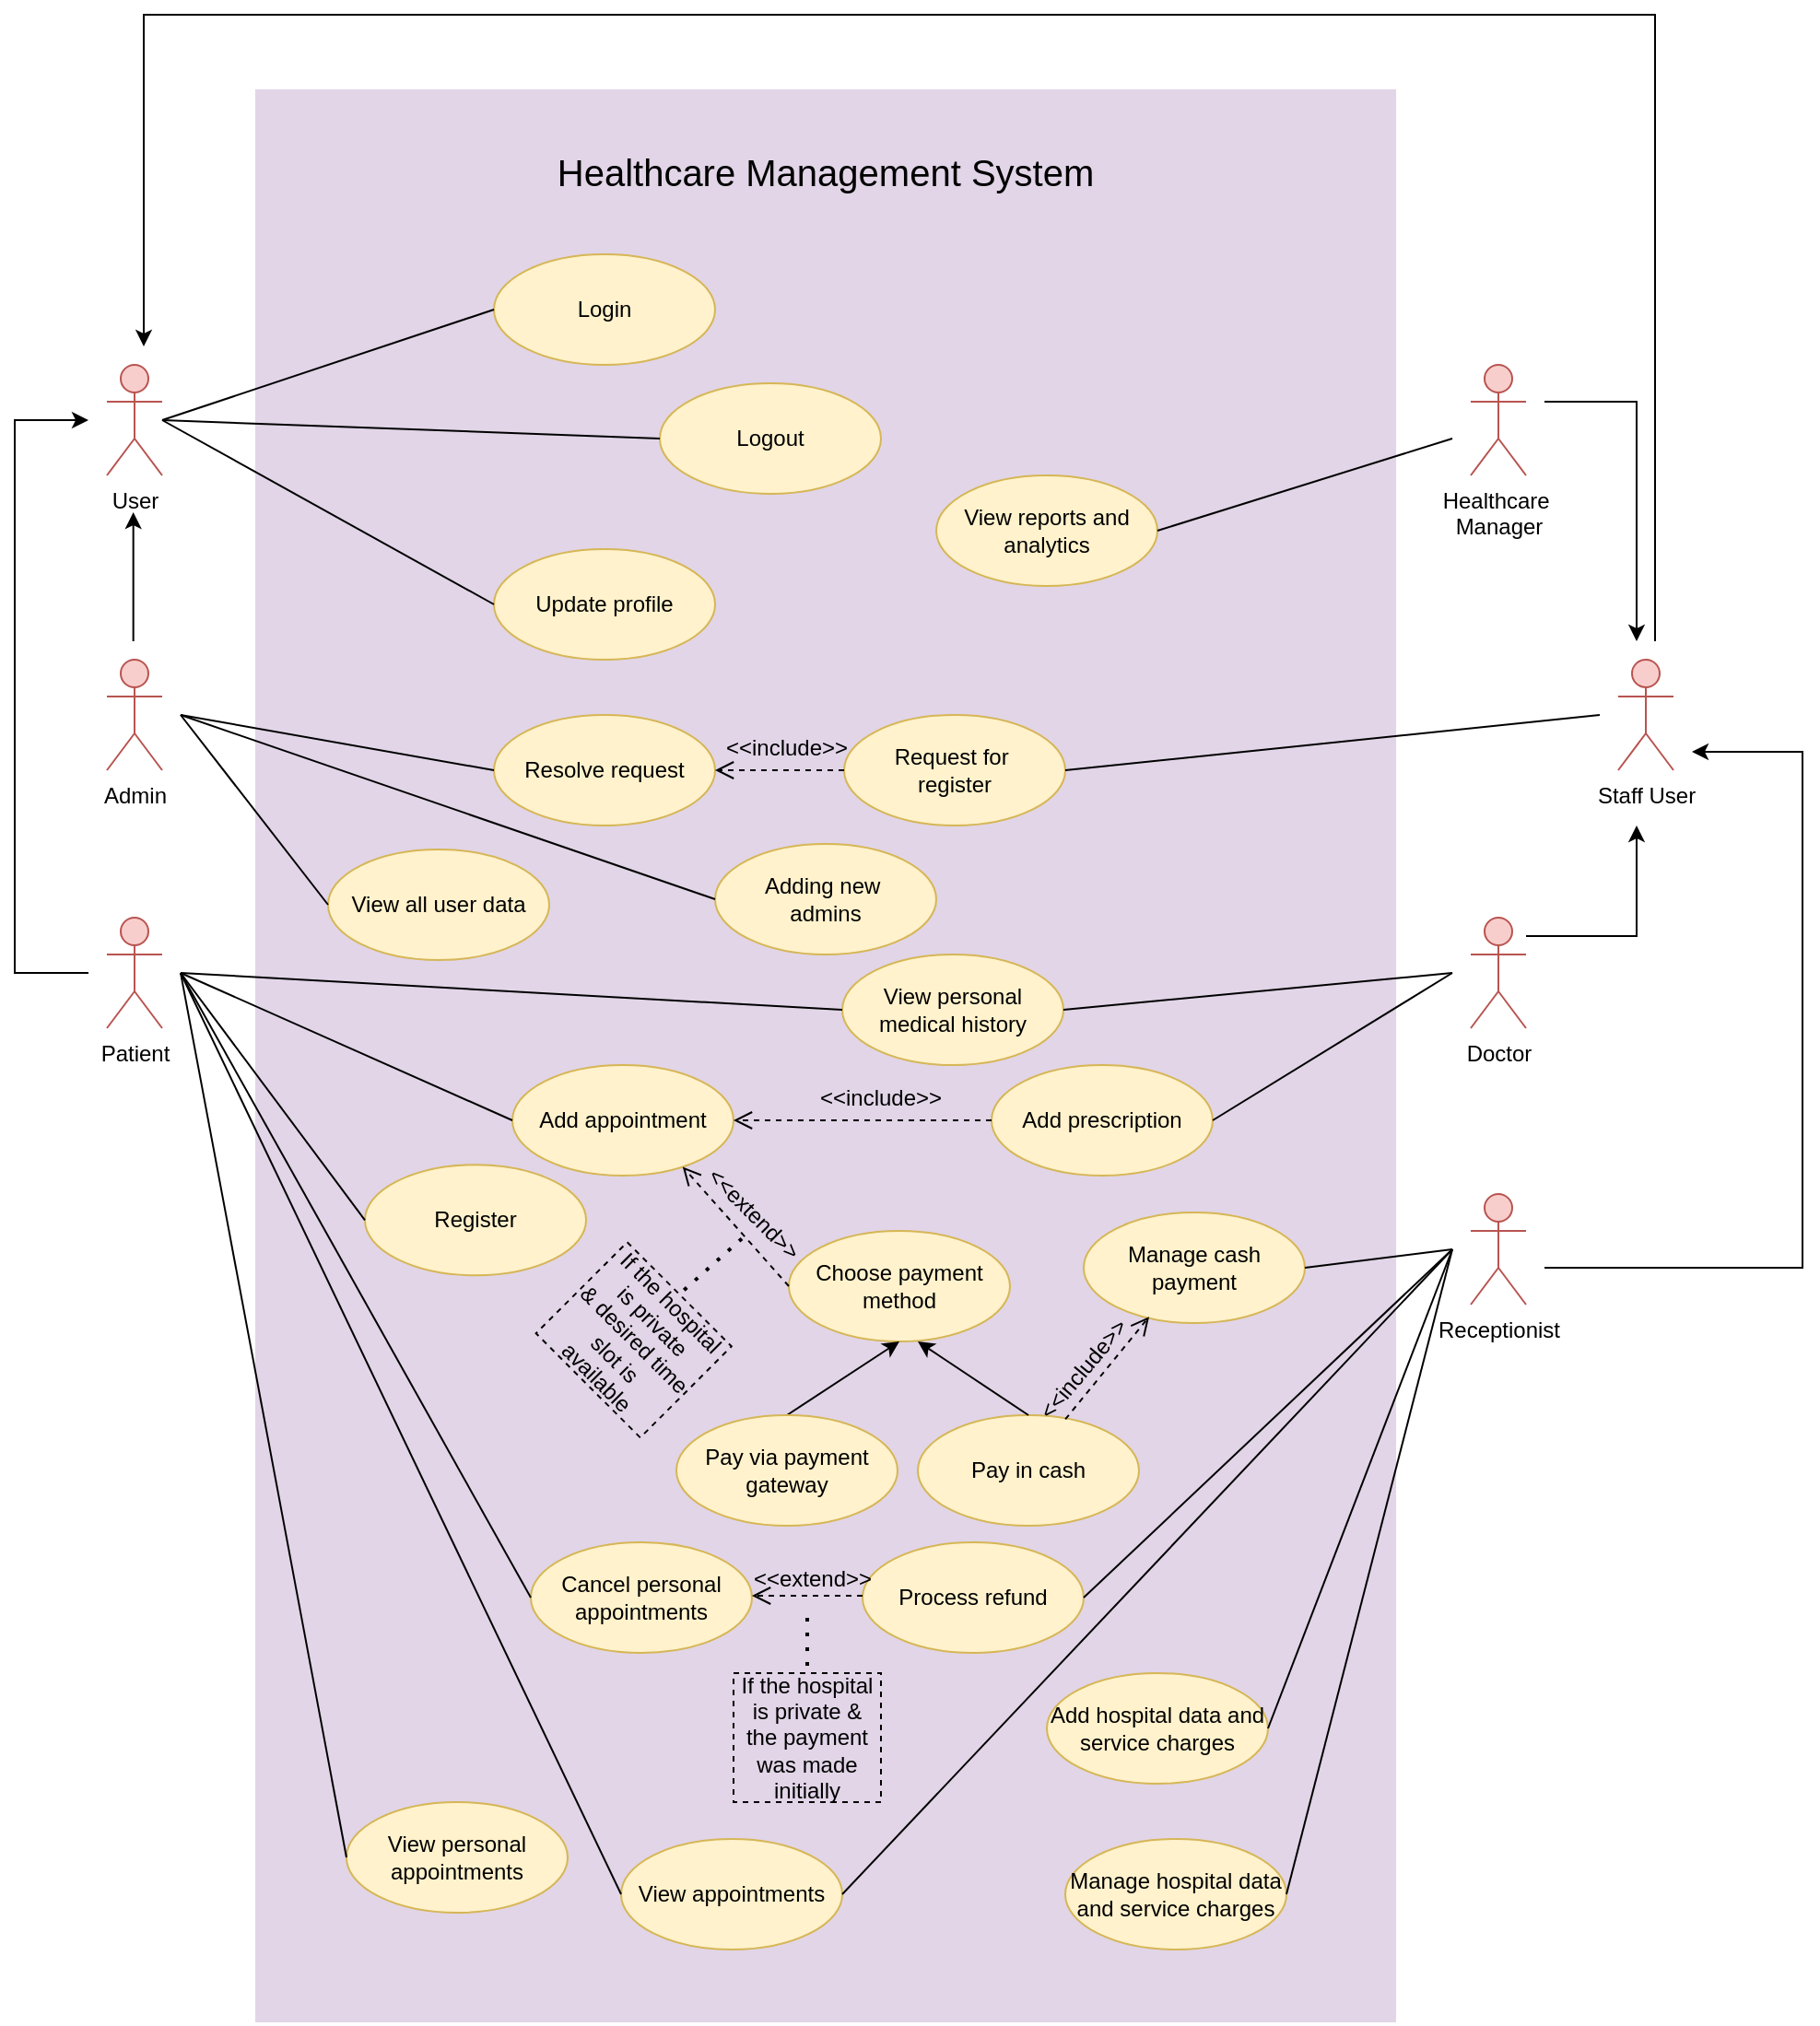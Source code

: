 <mxfile version="24.4.0" type="device">
  <diagram name="Page-1" id="v6H_yYatDB-NajqB6iEE">
    <mxGraphModel dx="2587" dy="958" grid="1" gridSize="10" guides="1" tooltips="1" connect="1" arrows="1" fold="1" page="1" pageScale="1" pageWidth="850" pageHeight="1100" math="0" shadow="0">
      <root>
        <mxCell id="0" />
        <mxCell id="1" parent="0" />
        <mxCell id="wTjUlb8jR-apnW_w9-XR-1" value="" style="rounded=0;whiteSpace=wrap;html=1;fillColor=#e1d5e7;strokeColor=#FFFFFF;" vertex="1" parent="1">
          <mxGeometry x="100" y="80" width="620" height="1050" as="geometry" />
        </mxCell>
        <mxCell id="wTjUlb8jR-apnW_w9-XR-2" value="&lt;font size=&quot;1&quot; style=&quot;&quot;&gt;&lt;span style=&quot;font-size: 20px;&quot;&gt;Healthcare Management System&lt;/span&gt;&lt;/font&gt;" style="text;html=1;align=center;verticalAlign=middle;whiteSpace=wrap;rounded=0;glass=0;" vertex="1" parent="1">
          <mxGeometry x="250" y="110" width="320" height="30" as="geometry" />
        </mxCell>
        <mxCell id="wTjUlb8jR-apnW_w9-XR-3" value="Admin" style="shape=umlActor;verticalLabelPosition=bottom;verticalAlign=top;html=1;outlineConnect=0;fillColor=#f8cecc;strokeColor=#b85450;" vertex="1" parent="1">
          <mxGeometry x="20" y="390" width="30" height="60" as="geometry" />
        </mxCell>
        <mxCell id="wTjUlb8jR-apnW_w9-XR-5" value="Healthcare&amp;nbsp;&lt;div&gt;Manager&lt;div&gt;&lt;br&gt;&lt;/div&gt;&lt;/div&gt;" style="shape=umlActor;verticalLabelPosition=bottom;verticalAlign=top;html=1;outlineConnect=0;fillColor=#f8cecc;strokeColor=#b85450;" vertex="1" parent="1">
          <mxGeometry x="760" y="230" width="30" height="60" as="geometry" />
        </mxCell>
        <mxCell id="wTjUlb8jR-apnW_w9-XR-6" value="Patient&lt;div&gt;&lt;br&gt;&lt;/div&gt;" style="shape=umlActor;verticalLabelPosition=bottom;verticalAlign=top;html=1;outlineConnect=0;fillColor=#f8cecc;strokeColor=#b85450;" vertex="1" parent="1">
          <mxGeometry x="20" y="530" width="30" height="60" as="geometry" />
        </mxCell>
        <mxCell id="wTjUlb8jR-apnW_w9-XR-7" value="&lt;div&gt;Doctor&lt;/div&gt;" style="shape=umlActor;verticalLabelPosition=bottom;verticalAlign=top;html=1;outlineConnect=0;fillColor=#f8cecc;strokeColor=#b85450;" vertex="1" parent="1">
          <mxGeometry x="760" y="530" width="30" height="60" as="geometry" />
        </mxCell>
        <mxCell id="wTjUlb8jR-apnW_w9-XR-8" value="&lt;div&gt;Receptionist&lt;/div&gt;" style="shape=umlActor;verticalLabelPosition=bottom;verticalAlign=top;html=1;outlineConnect=0;fillColor=#f8cecc;strokeColor=#b85450;" vertex="1" parent="1">
          <mxGeometry x="760" y="680" width="30" height="60" as="geometry" />
        </mxCell>
        <mxCell id="wTjUlb8jR-apnW_w9-XR-17" value="Staff User" style="shape=umlActor;verticalLabelPosition=bottom;verticalAlign=top;html=1;outlineConnect=0;fillColor=#f8cecc;strokeColor=#b85450;" vertex="1" parent="1">
          <mxGeometry x="840" y="390" width="30" height="60" as="geometry" />
        </mxCell>
        <mxCell id="wTjUlb8jR-apnW_w9-XR-22" value="User" style="shape=umlActor;verticalLabelPosition=bottom;verticalAlign=top;html=1;outlineConnect=0;fillColor=#f8cecc;strokeColor=#b85450;" vertex="1" parent="1">
          <mxGeometry x="20" y="230" width="30" height="60" as="geometry" />
        </mxCell>
        <mxCell id="wTjUlb8jR-apnW_w9-XR-25" value="Login" style="ellipse;whiteSpace=wrap;html=1;fillColor=#fff2cc;strokeColor=#d6b656;" vertex="1" parent="1">
          <mxGeometry x="230" y="170" width="120" height="60" as="geometry" />
        </mxCell>
        <mxCell id="wTjUlb8jR-apnW_w9-XR-26" value="Logout" style="ellipse;whiteSpace=wrap;html=1;fillColor=#fff2cc;strokeColor=#d6b656;" vertex="1" parent="1">
          <mxGeometry x="320" y="240" width="120" height="60" as="geometry" />
        </mxCell>
        <mxCell id="wTjUlb8jR-apnW_w9-XR-27" value="" style="endArrow=none;html=1;rounded=0;entryX=0;entryY=0.5;entryDx=0;entryDy=0;" edge="1" parent="1" target="wTjUlb8jR-apnW_w9-XR-25">
          <mxGeometry width="50" height="50" relative="1" as="geometry">
            <mxPoint x="50" y="260" as="sourcePoint" />
            <mxPoint x="400" y="400" as="targetPoint" />
          </mxGeometry>
        </mxCell>
        <mxCell id="wTjUlb8jR-apnW_w9-XR-28" value="" style="endArrow=none;html=1;rounded=0;entryX=0;entryY=0.5;entryDx=0;entryDy=0;" edge="1" parent="1" target="wTjUlb8jR-apnW_w9-XR-26">
          <mxGeometry width="50" height="50" relative="1" as="geometry">
            <mxPoint x="50" y="260" as="sourcePoint" />
            <mxPoint x="240" y="210" as="targetPoint" />
          </mxGeometry>
        </mxCell>
        <mxCell id="wTjUlb8jR-apnW_w9-XR-34" value="" style="endArrow=classic;html=1;rounded=0;" edge="1" parent="1">
          <mxGeometry width="50" height="50" relative="1" as="geometry">
            <mxPoint x="800" y="250" as="sourcePoint" />
            <mxPoint x="850" y="380" as="targetPoint" />
            <Array as="points">
              <mxPoint x="850" y="250" />
            </Array>
          </mxGeometry>
        </mxCell>
        <mxCell id="wTjUlb8jR-apnW_w9-XR-35" value="" style="endArrow=classic;html=1;rounded=0;" edge="1" parent="1">
          <mxGeometry width="50" height="50" relative="1" as="geometry">
            <mxPoint x="790" y="540" as="sourcePoint" />
            <mxPoint x="850" y="480" as="targetPoint" />
            <Array as="points">
              <mxPoint x="850" y="540" />
            </Array>
          </mxGeometry>
        </mxCell>
        <mxCell id="wTjUlb8jR-apnW_w9-XR-36" value="" style="endArrow=classic;html=1;rounded=0;" edge="1" parent="1">
          <mxGeometry width="50" height="50" relative="1" as="geometry">
            <mxPoint x="800" y="720" as="sourcePoint" />
            <mxPoint x="880" y="440" as="targetPoint" />
            <Array as="points">
              <mxPoint x="940" y="720" />
              <mxPoint x="940" y="440" />
            </Array>
          </mxGeometry>
        </mxCell>
        <mxCell id="wTjUlb8jR-apnW_w9-XR-37" value="" style="endArrow=classic;html=1;rounded=0;" edge="1" parent="1">
          <mxGeometry width="50" height="50" relative="1" as="geometry">
            <mxPoint x="34.33" y="380" as="sourcePoint" />
            <mxPoint x="34.33" y="310" as="targetPoint" />
            <Array as="points" />
          </mxGeometry>
        </mxCell>
        <mxCell id="wTjUlb8jR-apnW_w9-XR-38" value="" style="endArrow=classic;html=1;rounded=0;" edge="1" parent="1">
          <mxGeometry width="50" height="50" relative="1" as="geometry">
            <mxPoint x="10" y="560" as="sourcePoint" />
            <mxPoint x="10" y="260" as="targetPoint" />
            <Array as="points">
              <mxPoint x="-30" y="560" />
              <mxPoint x="-30" y="260" />
            </Array>
          </mxGeometry>
        </mxCell>
        <mxCell id="wTjUlb8jR-apnW_w9-XR-41" value="Register" style="ellipse;whiteSpace=wrap;html=1;fillColor=#fff2cc;strokeColor=#d6b656;" vertex="1" parent="1">
          <mxGeometry x="160" y="664.14" width="120" height="60" as="geometry" />
        </mxCell>
        <mxCell id="wTjUlb8jR-apnW_w9-XR-42" value="" style="endArrow=none;html=1;rounded=0;entryX=0;entryY=0.5;entryDx=0;entryDy=0;" edge="1" parent="1" target="wTjUlb8jR-apnW_w9-XR-41">
          <mxGeometry width="50" height="50" relative="1" as="geometry">
            <mxPoint x="60" y="560" as="sourcePoint" />
            <mxPoint x="400" y="400" as="targetPoint" />
          </mxGeometry>
        </mxCell>
        <mxCell id="wTjUlb8jR-apnW_w9-XR-43" value="Request for&amp;nbsp;&lt;div&gt;register&lt;/div&gt;" style="ellipse;whiteSpace=wrap;html=1;fillColor=#fff2cc;strokeColor=#d6b656;" vertex="1" parent="1">
          <mxGeometry x="420" y="420" width="120" height="60" as="geometry" />
        </mxCell>
        <mxCell id="wTjUlb8jR-apnW_w9-XR-44" value="" style="endArrow=none;html=1;rounded=0;exitX=1;exitY=0.5;exitDx=0;exitDy=0;" edge="1" parent="1" source="wTjUlb8jR-apnW_w9-XR-43">
          <mxGeometry width="50" height="50" relative="1" as="geometry">
            <mxPoint x="350" y="430" as="sourcePoint" />
            <mxPoint x="830" y="420" as="targetPoint" />
          </mxGeometry>
        </mxCell>
        <mxCell id="wTjUlb8jR-apnW_w9-XR-45" value="View personal medical history" style="ellipse;whiteSpace=wrap;html=1;fillColor=#fff2cc;strokeColor=#d6b656;" vertex="1" parent="1">
          <mxGeometry x="419" y="550" width="120" height="60" as="geometry" />
        </mxCell>
        <mxCell id="wTjUlb8jR-apnW_w9-XR-46" value="" style="endArrow=none;html=1;rounded=0;entryX=0;entryY=0.5;entryDx=0;entryDy=0;" edge="1" parent="1" target="wTjUlb8jR-apnW_w9-XR-45">
          <mxGeometry width="50" height="50" relative="1" as="geometry">
            <mxPoint x="60" y="560" as="sourcePoint" />
            <mxPoint x="400" y="510" as="targetPoint" />
          </mxGeometry>
        </mxCell>
        <mxCell id="wTjUlb8jR-apnW_w9-XR-47" value="" style="endArrow=none;html=1;rounded=0;exitX=1;exitY=0.5;exitDx=0;exitDy=0;" edge="1" parent="1" source="wTjUlb8jR-apnW_w9-XR-45">
          <mxGeometry width="50" height="50" relative="1" as="geometry">
            <mxPoint x="350" y="560" as="sourcePoint" />
            <mxPoint x="750" y="560" as="targetPoint" />
          </mxGeometry>
        </mxCell>
        <mxCell id="wTjUlb8jR-apnW_w9-XR-48" value="View appointments" style="ellipse;whiteSpace=wrap;html=1;fillColor=#fff2cc;strokeColor=#d6b656;" vertex="1" parent="1">
          <mxGeometry x="299" y="1030" width="120" height="60" as="geometry" />
        </mxCell>
        <mxCell id="wTjUlb8jR-apnW_w9-XR-49" value="" style="endArrow=none;html=1;rounded=0;entryX=0;entryY=0.5;entryDx=0;entryDy=0;" edge="1" parent="1" target="wTjUlb8jR-apnW_w9-XR-48">
          <mxGeometry width="50" height="50" relative="1" as="geometry">
            <mxPoint x="60" y="560" as="sourcePoint" />
            <mxPoint x="450" y="480" as="targetPoint" />
          </mxGeometry>
        </mxCell>
        <mxCell id="wTjUlb8jR-apnW_w9-XR-50" value="" style="endArrow=none;html=1;rounded=0;exitX=1;exitY=0.5;exitDx=0;exitDy=0;" edge="1" parent="1" source="wTjUlb8jR-apnW_w9-XR-48">
          <mxGeometry width="50" height="50" relative="1" as="geometry">
            <mxPoint x="400" y="530" as="sourcePoint" />
            <mxPoint x="750" y="710" as="targetPoint" />
          </mxGeometry>
        </mxCell>
        <mxCell id="wTjUlb8jR-apnW_w9-XR-51" value="Update profile" style="ellipse;whiteSpace=wrap;html=1;fillColor=#fff2cc;strokeColor=#d6b656;" vertex="1" parent="1">
          <mxGeometry x="230" y="330" width="120" height="60" as="geometry" />
        </mxCell>
        <mxCell id="wTjUlb8jR-apnW_w9-XR-52" value="" style="endArrow=none;html=1;rounded=0;exitX=0;exitY=0.5;exitDx=0;exitDy=0;" edge="1" parent="1" source="wTjUlb8jR-apnW_w9-XR-51">
          <mxGeometry width="50" height="50" relative="1" as="geometry">
            <mxPoint x="400" y="780" as="sourcePoint" />
            <mxPoint x="50" y="260" as="targetPoint" />
          </mxGeometry>
        </mxCell>
        <mxCell id="wTjUlb8jR-apnW_w9-XR-53" value="" style="endArrow=classic;html=1;rounded=0;" edge="1" parent="1">
          <mxGeometry width="50" height="50" relative="1" as="geometry">
            <mxPoint x="860" y="380" as="sourcePoint" />
            <mxPoint x="40" y="220" as="targetPoint" />
            <Array as="points">
              <mxPoint x="860" y="40" />
              <mxPoint x="440" y="40" />
              <mxPoint x="40" y="40" />
            </Array>
          </mxGeometry>
        </mxCell>
        <mxCell id="wTjUlb8jR-apnW_w9-XR-56" value="Add appointment" style="ellipse;whiteSpace=wrap;html=1;fillColor=#fff2cc;strokeColor=#d6b656;" vertex="1" parent="1">
          <mxGeometry x="240" y="610" width="120" height="60" as="geometry" />
        </mxCell>
        <mxCell id="wTjUlb8jR-apnW_w9-XR-57" value="Cancel personal appointments" style="ellipse;whiteSpace=wrap;html=1;fillColor=#fff2cc;strokeColor=#d6b656;" vertex="1" parent="1">
          <mxGeometry x="250" y="869" width="120" height="60" as="geometry" />
        </mxCell>
        <mxCell id="wTjUlb8jR-apnW_w9-XR-58" value="View personal appointments" style="ellipse;whiteSpace=wrap;html=1;fillColor=#fff2cc;strokeColor=#d6b656;" vertex="1" parent="1">
          <mxGeometry x="150" y="1010" width="120" height="60" as="geometry" />
        </mxCell>
        <mxCell id="wTjUlb8jR-apnW_w9-XR-59" value="" style="endArrow=none;html=1;rounded=0;entryX=0;entryY=0.5;entryDx=0;entryDy=0;" edge="1" parent="1" target="wTjUlb8jR-apnW_w9-XR-56">
          <mxGeometry width="50" height="50" relative="1" as="geometry">
            <mxPoint x="60" y="560" as="sourcePoint" />
            <mxPoint x="700" y="700" as="targetPoint" />
          </mxGeometry>
        </mxCell>
        <mxCell id="wTjUlb8jR-apnW_w9-XR-60" value="" style="endArrow=none;html=1;rounded=0;entryX=0;entryY=0.5;entryDx=0;entryDy=0;" edge="1" parent="1" target="wTjUlb8jR-apnW_w9-XR-58">
          <mxGeometry width="50" height="50" relative="1" as="geometry">
            <mxPoint x="60" y="560" as="sourcePoint" />
            <mxPoint x="700" y="700" as="targetPoint" />
          </mxGeometry>
        </mxCell>
        <mxCell id="wTjUlb8jR-apnW_w9-XR-61" value="" style="endArrow=none;html=1;rounded=0;exitX=0;exitY=0.5;exitDx=0;exitDy=0;" edge="1" parent="1" source="wTjUlb8jR-apnW_w9-XR-57">
          <mxGeometry width="50" height="50" relative="1" as="geometry">
            <mxPoint x="650" y="750" as="sourcePoint" />
            <mxPoint x="60" y="560" as="targetPoint" />
          </mxGeometry>
        </mxCell>
        <mxCell id="wTjUlb8jR-apnW_w9-XR-63" value="View reports and analytics" style="ellipse;whiteSpace=wrap;html=1;fillColor=#fff2cc;strokeColor=#d6b656;" vertex="1" parent="1">
          <mxGeometry x="470" y="290" width="120" height="60" as="geometry" />
        </mxCell>
        <mxCell id="wTjUlb8jR-apnW_w9-XR-64" value="" style="endArrow=none;html=1;rounded=0;exitX=1;exitY=0.5;exitDx=0;exitDy=0;" edge="1" parent="1" source="wTjUlb8jR-apnW_w9-XR-63">
          <mxGeometry width="50" height="50" relative="1" as="geometry">
            <mxPoint x="590" y="550" as="sourcePoint" />
            <mxPoint x="750" y="270" as="targetPoint" />
          </mxGeometry>
        </mxCell>
        <mxCell id="wTjUlb8jR-apnW_w9-XR-65" value="Add prescription" style="ellipse;whiteSpace=wrap;html=1;fillColor=#fff2cc;strokeColor=#d6b656;" vertex="1" parent="1">
          <mxGeometry x="500" y="610" width="120" height="60" as="geometry" />
        </mxCell>
        <mxCell id="wTjUlb8jR-apnW_w9-XR-66" value="" style="endArrow=none;html=1;rounded=0;exitX=1;exitY=0.5;exitDx=0;exitDy=0;" edge="1" parent="1" source="wTjUlb8jR-apnW_w9-XR-65">
          <mxGeometry width="50" height="50" relative="1" as="geometry">
            <mxPoint x="590" y="610" as="sourcePoint" />
            <mxPoint x="750" y="560" as="targetPoint" />
          </mxGeometry>
        </mxCell>
        <mxCell id="wTjUlb8jR-apnW_w9-XR-72" value="" style="html=1;verticalAlign=bottom;endArrow=open;dashed=1;endSize=8;curved=0;rounded=0;exitX=0;exitY=0.5;exitDx=0;exitDy=0;entryX=1;entryY=0.5;entryDx=0;entryDy=0;" edge="1" source="wTjUlb8jR-apnW_w9-XR-65" parent="1" target="wTjUlb8jR-apnW_w9-XR-56">
          <mxGeometry relative="1" as="geometry">
            <mxPoint x="530" y="615" as="targetPoint" />
          </mxGeometry>
        </mxCell>
        <mxCell id="wTjUlb8jR-apnW_w9-XR-73" value="&amp;lt;&amp;lt;include&amp;gt;&amp;gt;" style="text;html=1;align=center;verticalAlign=middle;whiteSpace=wrap;rounded=0;" vertex="1" parent="1">
          <mxGeometry x="410" y="613" width="60" height="30" as="geometry" />
        </mxCell>
        <mxCell id="wTjUlb8jR-apnW_w9-XR-76" value="Resolve request" style="ellipse;whiteSpace=wrap;html=1;fillColor=#fff2cc;strokeColor=#d6b656;" vertex="1" parent="1">
          <mxGeometry x="230" y="420" width="120" height="60" as="geometry" />
        </mxCell>
        <mxCell id="wTjUlb8jR-apnW_w9-XR-77" value="" style="endArrow=none;html=1;rounded=0;entryX=0;entryY=0.5;entryDx=0;entryDy=0;" edge="1" parent="1" target="wTjUlb8jR-apnW_w9-XR-76">
          <mxGeometry width="50" height="50" relative="1" as="geometry">
            <mxPoint x="60" y="420" as="sourcePoint" />
            <mxPoint x="560" y="590" as="targetPoint" />
          </mxGeometry>
        </mxCell>
        <mxCell id="wTjUlb8jR-apnW_w9-XR-78" value="&amp;lt;&amp;lt;include&amp;gt;&amp;gt;" style="text;html=1;align=center;verticalAlign=middle;whiteSpace=wrap;rounded=0;" vertex="1" parent="1">
          <mxGeometry x="359" y="423" width="60" height="30" as="geometry" />
        </mxCell>
        <mxCell id="wTjUlb8jR-apnW_w9-XR-79" value="" style="html=1;verticalAlign=bottom;endArrow=open;dashed=1;endSize=8;curved=0;rounded=0;exitX=0;exitY=0.5;exitDx=0;exitDy=0;entryX=1;entryY=0.5;entryDx=0;entryDy=0;" edge="1" parent="1" source="wTjUlb8jR-apnW_w9-XR-43" target="wTjUlb8jR-apnW_w9-XR-76">
          <mxGeometry relative="1" as="geometry">
            <mxPoint x="370" y="590" as="targetPoint" />
            <mxPoint x="470" y="590" as="sourcePoint" />
            <Array as="points" />
          </mxGeometry>
        </mxCell>
        <mxCell id="wTjUlb8jR-apnW_w9-XR-80" value="Adding new&amp;nbsp;&lt;div&gt;admins&lt;/div&gt;" style="ellipse;whiteSpace=wrap;html=1;fillColor=#fff2cc;strokeColor=#d6b656;" vertex="1" parent="1">
          <mxGeometry x="350" y="490" width="120" height="60" as="geometry" />
        </mxCell>
        <mxCell id="wTjUlb8jR-apnW_w9-XR-81" value="" style="endArrow=none;html=1;rounded=0;entryX=0;entryY=0.5;entryDx=0;entryDy=0;" edge="1" parent="1" target="wTjUlb8jR-apnW_w9-XR-80">
          <mxGeometry width="50" height="50" relative="1" as="geometry">
            <mxPoint x="60" y="420" as="sourcePoint" />
            <mxPoint x="520" y="590" as="targetPoint" />
          </mxGeometry>
        </mxCell>
        <mxCell id="wTjUlb8jR-apnW_w9-XR-83" value="View all user data" style="ellipse;whiteSpace=wrap;html=1;fillColor=#fff2cc;strokeColor=#d6b656;" vertex="1" parent="1">
          <mxGeometry x="140" y="493" width="120" height="60" as="geometry" />
        </mxCell>
        <mxCell id="wTjUlb8jR-apnW_w9-XR-85" value="" style="endArrow=none;html=1;rounded=0;entryX=0;entryY=0.5;entryDx=0;entryDy=0;" edge="1" parent="1" target="wTjUlb8jR-apnW_w9-XR-83">
          <mxGeometry width="50" height="50" relative="1" as="geometry">
            <mxPoint x="60" y="420" as="sourcePoint" />
            <mxPoint x="610" y="580" as="targetPoint" />
          </mxGeometry>
        </mxCell>
        <mxCell id="wTjUlb8jR-apnW_w9-XR-86" value="Add hospital data and service charges" style="ellipse;whiteSpace=wrap;html=1;fillColor=#fff2cc;strokeColor=#d6b656;" vertex="1" parent="1">
          <mxGeometry x="530" y="940" width="120" height="60" as="geometry" />
        </mxCell>
        <mxCell id="wTjUlb8jR-apnW_w9-XR-87" value="Manage hospital data and service charges" style="ellipse;whiteSpace=wrap;html=1;fillColor=#fff2cc;strokeColor=#d6b656;" vertex="1" parent="1">
          <mxGeometry x="540" y="1030" width="120" height="60" as="geometry" />
        </mxCell>
        <mxCell id="wTjUlb8jR-apnW_w9-XR-88" value="" style="endArrow=none;html=1;rounded=0;exitX=1;exitY=0.5;exitDx=0;exitDy=0;" edge="1" parent="1" source="wTjUlb8jR-apnW_w9-XR-87">
          <mxGeometry width="50" height="50" relative="1" as="geometry">
            <mxPoint x="860" y="670" as="sourcePoint" />
            <mxPoint x="750" y="710" as="targetPoint" />
          </mxGeometry>
        </mxCell>
        <mxCell id="wTjUlb8jR-apnW_w9-XR-89" value="" style="endArrow=none;html=1;rounded=0;exitX=1;exitY=0.5;exitDx=0;exitDy=0;" edge="1" parent="1" source="wTjUlb8jR-apnW_w9-XR-86">
          <mxGeometry width="50" height="50" relative="1" as="geometry">
            <mxPoint x="860" y="670" as="sourcePoint" />
            <mxPoint x="750" y="710" as="targetPoint" />
          </mxGeometry>
        </mxCell>
        <mxCell id="wTjUlb8jR-apnW_w9-XR-91" value="Choose payment method" style="ellipse;whiteSpace=wrap;html=1;fillColor=#fff2cc;strokeColor=#d6b656;" vertex="1" parent="1">
          <mxGeometry x="390" y="700" width="120" height="60" as="geometry" />
        </mxCell>
        <mxCell id="wTjUlb8jR-apnW_w9-XR-92" value="" style="html=1;verticalAlign=bottom;endArrow=open;dashed=1;endSize=8;curved=0;rounded=0;exitX=0;exitY=0.5;exitDx=0;exitDy=0;exitPerimeter=0;entryX=0.77;entryY=0.92;entryDx=0;entryDy=0;entryPerimeter=0;" edge="1" parent="1" source="wTjUlb8jR-apnW_w9-XR-91" target="wTjUlb8jR-apnW_w9-XR-56">
          <mxGeometry relative="1" as="geometry">
            <mxPoint x="340" y="680" as="targetPoint" />
            <mxPoint x="510" y="650" as="sourcePoint" />
            <Array as="points" />
          </mxGeometry>
        </mxCell>
        <mxCell id="wTjUlb8jR-apnW_w9-XR-93" value="&amp;lt;&amp;lt;extend&amp;gt;&amp;gt;" style="text;html=1;align=center;verticalAlign=middle;whiteSpace=wrap;rounded=0;rotation=45;" vertex="1" parent="1">
          <mxGeometry x="346" y="676" width="50" height="30" as="geometry" />
        </mxCell>
        <mxCell id="wTjUlb8jR-apnW_w9-XR-94" value="" style="endArrow=classic;html=1;rounded=0;entryX=0.5;entryY=1;entryDx=0;entryDy=0;exitX=0.5;exitY=0;exitDx=0;exitDy=0;" edge="1" parent="1" source="wTjUlb8jR-apnW_w9-XR-95" target="wTjUlb8jR-apnW_w9-XR-91">
          <mxGeometry width="50" height="50" relative="1" as="geometry">
            <mxPoint x="480" y="640" as="sourcePoint" />
            <mxPoint x="530" y="590" as="targetPoint" />
          </mxGeometry>
        </mxCell>
        <mxCell id="wTjUlb8jR-apnW_w9-XR-95" value="Pay via payment gateway" style="ellipse;whiteSpace=wrap;html=1;fillColor=#fff2cc;strokeColor=#d6b656;" vertex="1" parent="1">
          <mxGeometry x="329" y="800" width="120" height="60" as="geometry" />
        </mxCell>
        <mxCell id="wTjUlb8jR-apnW_w9-XR-96" value="Pay in cash" style="ellipse;whiteSpace=wrap;html=1;fillColor=#fff2cc;strokeColor=#d6b656;" vertex="1" parent="1">
          <mxGeometry x="460" y="800" width="120" height="60" as="geometry" />
        </mxCell>
        <mxCell id="wTjUlb8jR-apnW_w9-XR-97" value="" style="endArrow=classic;html=1;rounded=0;exitX=0.5;exitY=0;exitDx=0;exitDy=0;" edge="1" parent="1" source="wTjUlb8jR-apnW_w9-XR-96">
          <mxGeometry width="50" height="50" relative="1" as="geometry">
            <mxPoint x="429" y="800" as="sourcePoint" />
            <mxPoint x="460" y="760" as="targetPoint" />
          </mxGeometry>
        </mxCell>
        <mxCell id="wTjUlb8jR-apnW_w9-XR-98" value="Manage cash payment" style="ellipse;whiteSpace=wrap;html=1;fillColor=#fff2cc;strokeColor=#d6b656;" vertex="1" parent="1">
          <mxGeometry x="550" y="690" width="120" height="60" as="geometry" />
        </mxCell>
        <mxCell id="wTjUlb8jR-apnW_w9-XR-99" value="" style="endArrow=none;html=1;rounded=0;exitX=1;exitY=0.5;exitDx=0;exitDy=0;" edge="1" parent="1" source="wTjUlb8jR-apnW_w9-XR-98">
          <mxGeometry width="50" height="50" relative="1" as="geometry">
            <mxPoint x="540" y="650" as="sourcePoint" />
            <mxPoint x="750" y="710" as="targetPoint" />
          </mxGeometry>
        </mxCell>
        <mxCell id="wTjUlb8jR-apnW_w9-XR-100" value="&amp;lt;&amp;lt;include&amp;gt;&amp;gt;" style="text;html=1;align=center;verticalAlign=middle;whiteSpace=wrap;rounded=0;rotation=310;" vertex="1" parent="1">
          <mxGeometry x="520" y="760" width="60" height="30" as="geometry" />
        </mxCell>
        <mxCell id="wTjUlb8jR-apnW_w9-XR-101" value="" style="html=1;verticalAlign=bottom;endArrow=open;dashed=1;endSize=8;curved=0;rounded=0;exitX=0.667;exitY=0.037;exitDx=0;exitDy=0;exitPerimeter=0;entryX=0.296;entryY=0.943;entryDx=0;entryDy=0;entryPerimeter=0;" edge="1" parent="1" source="wTjUlb8jR-apnW_w9-XR-96" target="wTjUlb8jR-apnW_w9-XR-98">
          <mxGeometry relative="1" as="geometry">
            <mxPoint x="590" y="740" as="targetPoint" />
            <mxPoint x="510" y="650" as="sourcePoint" />
          </mxGeometry>
        </mxCell>
        <mxCell id="wTjUlb8jR-apnW_w9-XR-104" value="If the hospital is private &amp;amp;&amp;nbsp;desired time slot is available" style="text;html=1;align=center;verticalAlign=middle;whiteSpace=wrap;rounded=0;strokeColor=default;dashed=1;rotation=45;" vertex="1" parent="1">
          <mxGeometry x="265.86" y="724.14" width="80" height="70" as="geometry" />
        </mxCell>
        <mxCell id="wTjUlb8jR-apnW_w9-XR-106" value="" style="endArrow=none;dashed=1;html=1;dashPattern=1 3;strokeWidth=2;rounded=0;exitX=0.595;exitY=0.964;exitDx=0;exitDy=0;exitPerimeter=0;entryX=0.5;entryY=0;entryDx=0;entryDy=0;" edge="1" parent="1" source="wTjUlb8jR-apnW_w9-XR-93" target="wTjUlb8jR-apnW_w9-XR-104">
          <mxGeometry width="50" height="50" relative="1" as="geometry">
            <mxPoint x="210" y="770" as="sourcePoint" />
            <mxPoint x="260" y="720" as="targetPoint" />
          </mxGeometry>
        </mxCell>
        <mxCell id="wTjUlb8jR-apnW_w9-XR-107" value="Process refund" style="ellipse;whiteSpace=wrap;html=1;fillColor=#fff2cc;strokeColor=#d6b656;" vertex="1" parent="1">
          <mxGeometry x="430" y="869" width="120" height="60" as="geometry" />
        </mxCell>
        <mxCell id="wTjUlb8jR-apnW_w9-XR-108" value="" style="endArrow=none;html=1;rounded=0;exitX=1;exitY=0.5;exitDx=0;exitDy=0;" edge="1" parent="1" source="wTjUlb8jR-apnW_w9-XR-107">
          <mxGeometry width="50" height="50" relative="1" as="geometry">
            <mxPoint x="630" y="770" as="sourcePoint" />
            <mxPoint x="750" y="710" as="targetPoint" />
          </mxGeometry>
        </mxCell>
        <mxCell id="wTjUlb8jR-apnW_w9-XR-109" value="&amp;lt;&amp;lt;extend&amp;gt;&amp;gt;" style="text;html=1;align=center;verticalAlign=middle;whiteSpace=wrap;rounded=0;rotation=0;" vertex="1" parent="1">
          <mxGeometry x="378" y="874" width="50" height="30" as="geometry" />
        </mxCell>
        <mxCell id="wTjUlb8jR-apnW_w9-XR-110" value="" style="html=1;verticalAlign=bottom;endArrow=open;dashed=1;endSize=8;curved=0;rounded=0;exitX=0;exitY=0.5;exitDx=0;exitDy=0;entryX=1;entryY=0.5;entryDx=0;entryDy=0;" edge="1" parent="1">
          <mxGeometry relative="1" as="geometry">
            <mxPoint x="370" y="898" as="targetPoint" />
            <mxPoint x="430" y="898" as="sourcePoint" />
            <Array as="points" />
          </mxGeometry>
        </mxCell>
        <mxCell id="wTjUlb8jR-apnW_w9-XR-111" value="" style="endArrow=none;dashed=1;html=1;dashPattern=1 3;strokeWidth=2;rounded=0;entryX=0.5;entryY=0;entryDx=0;entryDy=0;" edge="1" parent="1" target="wTjUlb8jR-apnW_w9-XR-112">
          <mxGeometry width="50" height="50" relative="1" as="geometry">
            <mxPoint x="400" y="910" as="sourcePoint" />
            <mxPoint x="341" y="744" as="targetPoint" />
          </mxGeometry>
        </mxCell>
        <mxCell id="wTjUlb8jR-apnW_w9-XR-112" value="If the hospital is private &amp;amp; the payment was made initially" style="text;html=1;align=center;verticalAlign=middle;whiteSpace=wrap;rounded=0;strokeColor=default;dashed=1;rotation=0;" vertex="1" parent="1">
          <mxGeometry x="360" y="940" width="80" height="70" as="geometry" />
        </mxCell>
      </root>
    </mxGraphModel>
  </diagram>
</mxfile>

